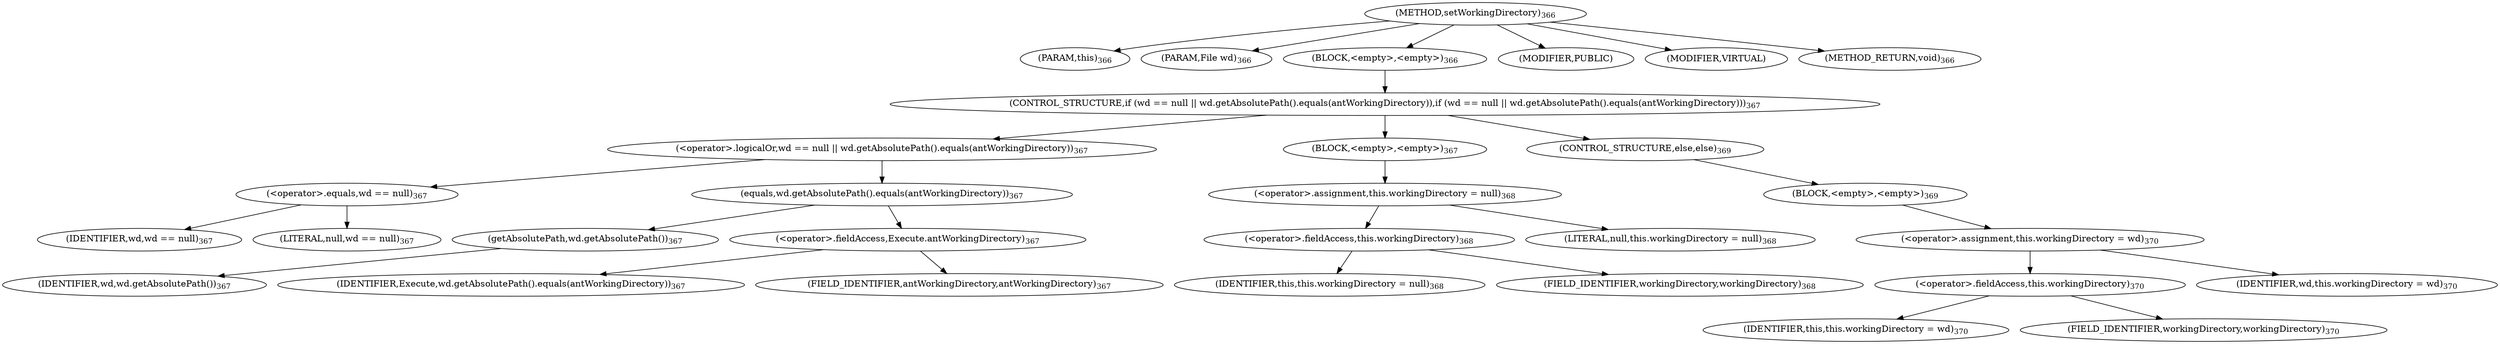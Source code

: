 digraph "setWorkingDirectory" {  
"657" [label = <(METHOD,setWorkingDirectory)<SUB>366</SUB>> ]
"658" [label = <(PARAM,this)<SUB>366</SUB>> ]
"659" [label = <(PARAM,File wd)<SUB>366</SUB>> ]
"660" [label = <(BLOCK,&lt;empty&gt;,&lt;empty&gt;)<SUB>366</SUB>> ]
"661" [label = <(CONTROL_STRUCTURE,if (wd == null || wd.getAbsolutePath().equals(antWorkingDirectory)),if (wd == null || wd.getAbsolutePath().equals(antWorkingDirectory)))<SUB>367</SUB>> ]
"662" [label = <(&lt;operator&gt;.logicalOr,wd == null || wd.getAbsolutePath().equals(antWorkingDirectory))<SUB>367</SUB>> ]
"663" [label = <(&lt;operator&gt;.equals,wd == null)<SUB>367</SUB>> ]
"664" [label = <(IDENTIFIER,wd,wd == null)<SUB>367</SUB>> ]
"665" [label = <(LITERAL,null,wd == null)<SUB>367</SUB>> ]
"666" [label = <(equals,wd.getAbsolutePath().equals(antWorkingDirectory))<SUB>367</SUB>> ]
"667" [label = <(getAbsolutePath,wd.getAbsolutePath())<SUB>367</SUB>> ]
"668" [label = <(IDENTIFIER,wd,wd.getAbsolutePath())<SUB>367</SUB>> ]
"669" [label = <(&lt;operator&gt;.fieldAccess,Execute.antWorkingDirectory)<SUB>367</SUB>> ]
"670" [label = <(IDENTIFIER,Execute,wd.getAbsolutePath().equals(antWorkingDirectory))<SUB>367</SUB>> ]
"671" [label = <(FIELD_IDENTIFIER,antWorkingDirectory,antWorkingDirectory)<SUB>367</SUB>> ]
"672" [label = <(BLOCK,&lt;empty&gt;,&lt;empty&gt;)<SUB>367</SUB>> ]
"673" [label = <(&lt;operator&gt;.assignment,this.workingDirectory = null)<SUB>368</SUB>> ]
"674" [label = <(&lt;operator&gt;.fieldAccess,this.workingDirectory)<SUB>368</SUB>> ]
"675" [label = <(IDENTIFIER,this,this.workingDirectory = null)<SUB>368</SUB>> ]
"676" [label = <(FIELD_IDENTIFIER,workingDirectory,workingDirectory)<SUB>368</SUB>> ]
"677" [label = <(LITERAL,null,this.workingDirectory = null)<SUB>368</SUB>> ]
"678" [label = <(CONTROL_STRUCTURE,else,else)<SUB>369</SUB>> ]
"679" [label = <(BLOCK,&lt;empty&gt;,&lt;empty&gt;)<SUB>369</SUB>> ]
"680" [label = <(&lt;operator&gt;.assignment,this.workingDirectory = wd)<SUB>370</SUB>> ]
"681" [label = <(&lt;operator&gt;.fieldAccess,this.workingDirectory)<SUB>370</SUB>> ]
"682" [label = <(IDENTIFIER,this,this.workingDirectory = wd)<SUB>370</SUB>> ]
"683" [label = <(FIELD_IDENTIFIER,workingDirectory,workingDirectory)<SUB>370</SUB>> ]
"684" [label = <(IDENTIFIER,wd,this.workingDirectory = wd)<SUB>370</SUB>> ]
"685" [label = <(MODIFIER,PUBLIC)> ]
"686" [label = <(MODIFIER,VIRTUAL)> ]
"687" [label = <(METHOD_RETURN,void)<SUB>366</SUB>> ]
  "657" -> "658" 
  "657" -> "659" 
  "657" -> "660" 
  "657" -> "685" 
  "657" -> "686" 
  "657" -> "687" 
  "660" -> "661" 
  "661" -> "662" 
  "661" -> "672" 
  "661" -> "678" 
  "662" -> "663" 
  "662" -> "666" 
  "663" -> "664" 
  "663" -> "665" 
  "666" -> "667" 
  "666" -> "669" 
  "667" -> "668" 
  "669" -> "670" 
  "669" -> "671" 
  "672" -> "673" 
  "673" -> "674" 
  "673" -> "677" 
  "674" -> "675" 
  "674" -> "676" 
  "678" -> "679" 
  "679" -> "680" 
  "680" -> "681" 
  "680" -> "684" 
  "681" -> "682" 
  "681" -> "683" 
}
